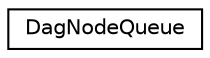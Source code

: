 digraph G
{
  edge [fontname="Helvetica",fontsize="10",labelfontname="Helvetica",labelfontsize="10"];
  node [fontname="Helvetica",fontsize="10",shape=record];
  rankdir=LR;
  Node1 [label="DagNodeQueue",height=0.2,width=0.4,color="black", fillcolor="white", style="filled",URL="$d4/dce/structDagNodeQueue.html"];
}
